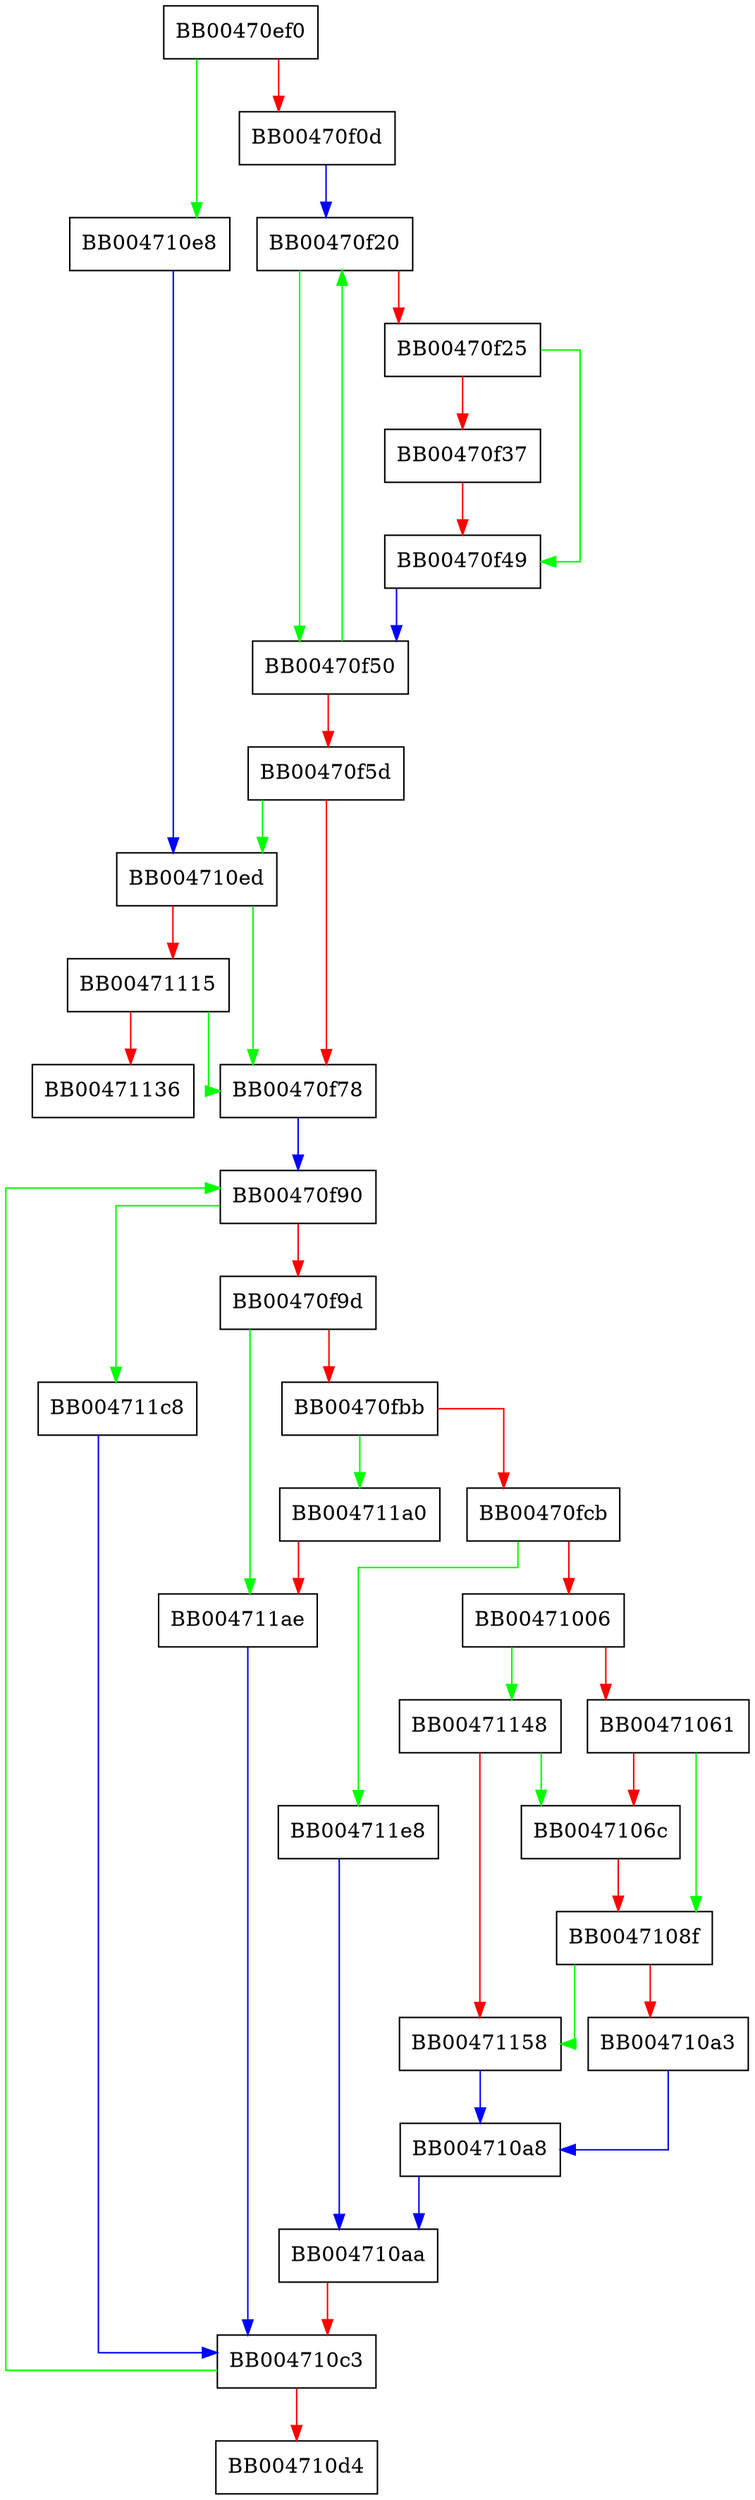 digraph opt_help {
  node [shape="box"];
  graph [splines=ortho];
  BB00470ef0 -> BB004710e8 [color="green"];
  BB00470ef0 -> BB00470f0d [color="red"];
  BB00470f0d -> BB00470f20 [color="blue"];
  BB00470f20 -> BB00470f50 [color="green"];
  BB00470f20 -> BB00470f25 [color="red"];
  BB00470f25 -> BB00470f49 [color="green"];
  BB00470f25 -> BB00470f37 [color="red"];
  BB00470f37 -> BB00470f49 [color="red"];
  BB00470f49 -> BB00470f50 [color="blue"];
  BB00470f50 -> BB00470f20 [color="green"];
  BB00470f50 -> BB00470f5d [color="red"];
  BB00470f5d -> BB004710ed [color="green"];
  BB00470f5d -> BB00470f78 [color="red"];
  BB00470f78 -> BB00470f90 [color="blue"];
  BB00470f90 -> BB004711c8 [color="green"];
  BB00470f90 -> BB00470f9d [color="red"];
  BB00470f9d -> BB004711ae [color="green"];
  BB00470f9d -> BB00470fbb [color="red"];
  BB00470fbb -> BB004711a0 [color="green"];
  BB00470fbb -> BB00470fcb [color="red"];
  BB00470fcb -> BB004711e8 [color="green"];
  BB00470fcb -> BB00471006 [color="red"];
  BB00471006 -> BB00471148 [color="green"];
  BB00471006 -> BB00471061 [color="red"];
  BB00471061 -> BB0047108f [color="green"];
  BB00471061 -> BB0047106c [color="red"];
  BB0047106c -> BB0047108f [color="red"];
  BB0047108f -> BB00471158 [color="green"];
  BB0047108f -> BB004710a3 [color="red"];
  BB004710a3 -> BB004710a8 [color="blue"];
  BB004710a8 -> BB004710aa [color="blue"];
  BB004710aa -> BB004710c3 [color="red"];
  BB004710c3 -> BB00470f90 [color="green"];
  BB004710c3 -> BB004710d4 [color="red"];
  BB004710e8 -> BB004710ed [color="blue"];
  BB004710ed -> BB00470f78 [color="green"];
  BB004710ed -> BB00471115 [color="red"];
  BB00471115 -> BB00470f78 [color="green"];
  BB00471115 -> BB00471136 [color="red"];
  BB00471148 -> BB0047106c [color="green"];
  BB00471148 -> BB00471158 [color="red"];
  BB00471158 -> BB004710a8 [color="blue"];
  BB004711a0 -> BB004711ae [color="red"];
  BB004711ae -> BB004710c3 [color="blue"];
  BB004711c8 -> BB004710c3 [color="blue"];
  BB004711e8 -> BB004710aa [color="blue"];
}